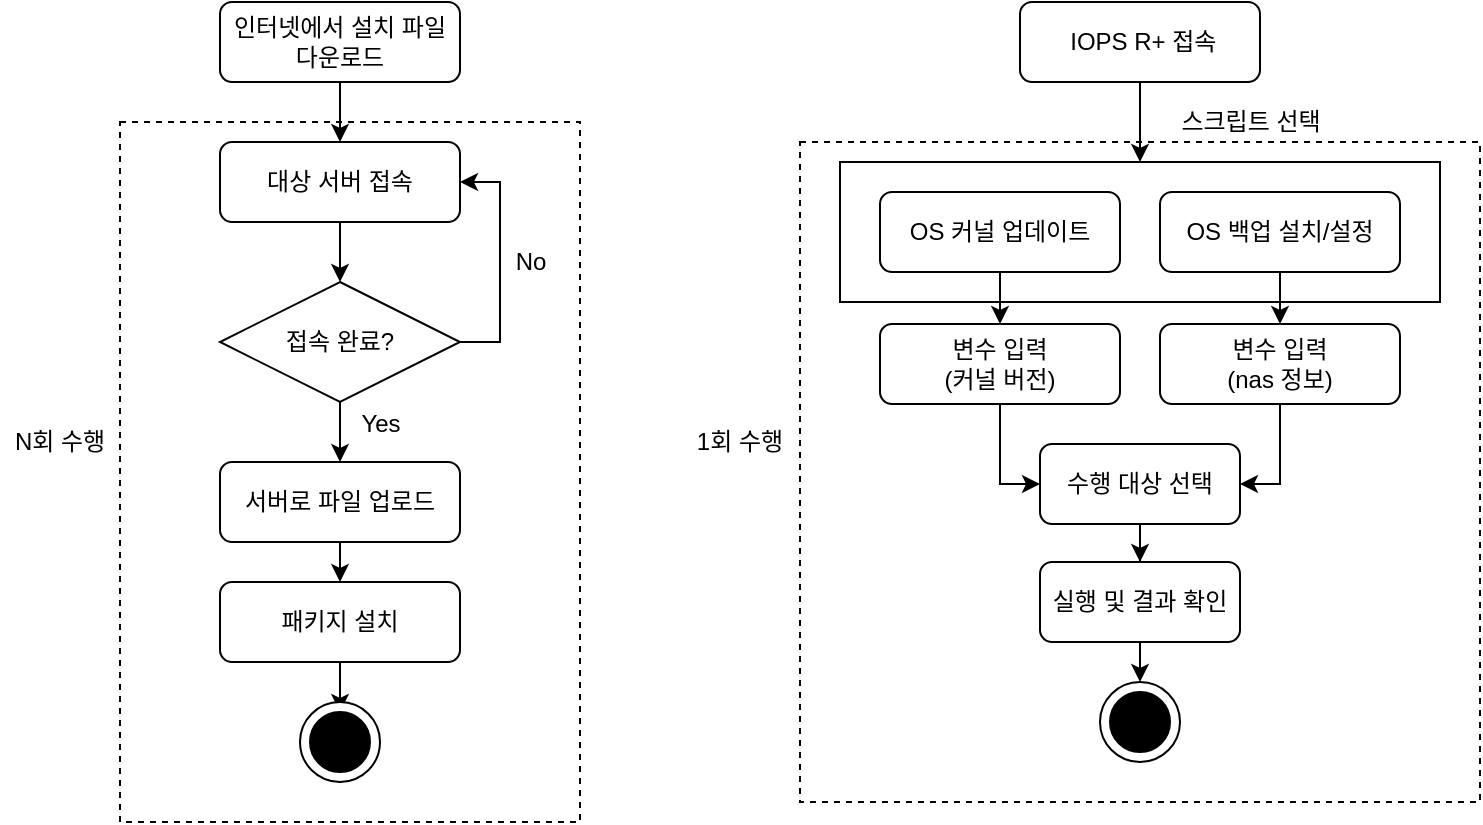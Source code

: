 <mxfile version="15.2.1" type="github">
  <diagram id="C5RBs43oDa-KdzZeNtuy" name="Page-1">
    <mxGraphModel dx="936" dy="584" grid="1" gridSize="10" guides="1" tooltips="1" connect="1" arrows="1" fold="1" page="1" pageScale="1" pageWidth="827" pageHeight="1169" math="0" shadow="0">
      <root>
        <mxCell id="WIyWlLk6GJQsqaUBKTNV-0" />
        <mxCell id="WIyWlLk6GJQsqaUBKTNV-1" parent="WIyWlLk6GJQsqaUBKTNV-0" />
        <mxCell id="TQvlU_hx5y4wcU5LANcY-45" value="" style="rounded=0;whiteSpace=wrap;html=1;dashed=1;" vertex="1" parent="WIyWlLk6GJQsqaUBKTNV-1">
          <mxGeometry x="450" y="150" width="340" height="330" as="geometry" />
        </mxCell>
        <mxCell id="TQvlU_hx5y4wcU5LANcY-12" value="" style="rounded=0;whiteSpace=wrap;html=1;dashed=1;" vertex="1" parent="WIyWlLk6GJQsqaUBKTNV-1">
          <mxGeometry x="110" y="140" width="230" height="350" as="geometry" />
        </mxCell>
        <mxCell id="TQvlU_hx5y4wcU5LANcY-14" style="edgeStyle=orthogonalEdgeStyle;rounded=0;orthogonalLoop=1;jettySize=auto;html=1;exitX=0.5;exitY=1;exitDx=0;exitDy=0;entryX=0.5;entryY=0;entryDx=0;entryDy=0;" edge="1" parent="WIyWlLk6GJQsqaUBKTNV-1" source="WIyWlLk6GJQsqaUBKTNV-3" target="TQvlU_hx5y4wcU5LANcY-0">
          <mxGeometry relative="1" as="geometry" />
        </mxCell>
        <mxCell id="WIyWlLk6GJQsqaUBKTNV-3" value="인터넷에서 설치 파일 다운로드" style="rounded=1;whiteSpace=wrap;html=1;fontSize=12;glass=0;strokeWidth=1;shadow=0;" parent="WIyWlLk6GJQsqaUBKTNV-1" vertex="1">
          <mxGeometry x="160" y="80" width="120" height="40" as="geometry" />
        </mxCell>
        <mxCell id="TQvlU_hx5y4wcU5LANcY-3" style="edgeStyle=orthogonalEdgeStyle;rounded=0;orthogonalLoop=1;jettySize=auto;html=1;exitX=0.5;exitY=1;exitDx=0;exitDy=0;entryX=0.5;entryY=0;entryDx=0;entryDy=0;" edge="1" parent="WIyWlLk6GJQsqaUBKTNV-1" source="TQvlU_hx5y4wcU5LANcY-0" target="TQvlU_hx5y4wcU5LANcY-2">
          <mxGeometry relative="1" as="geometry" />
        </mxCell>
        <mxCell id="TQvlU_hx5y4wcU5LANcY-0" value="대상 서버 접속" style="rounded=1;whiteSpace=wrap;html=1;fontSize=12;glass=0;strokeWidth=1;shadow=0;" vertex="1" parent="WIyWlLk6GJQsqaUBKTNV-1">
          <mxGeometry x="160" y="150" width="120" height="40" as="geometry" />
        </mxCell>
        <mxCell id="TQvlU_hx5y4wcU5LANcY-4" style="edgeStyle=orthogonalEdgeStyle;rounded=0;orthogonalLoop=1;jettySize=auto;html=1;exitX=1;exitY=0.5;exitDx=0;exitDy=0;entryX=1;entryY=0.5;entryDx=0;entryDy=0;" edge="1" parent="WIyWlLk6GJQsqaUBKTNV-1" source="TQvlU_hx5y4wcU5LANcY-2" target="TQvlU_hx5y4wcU5LANcY-0">
          <mxGeometry relative="1" as="geometry" />
        </mxCell>
        <mxCell id="TQvlU_hx5y4wcU5LANcY-6" style="edgeStyle=orthogonalEdgeStyle;rounded=0;orthogonalLoop=1;jettySize=auto;html=1;exitX=0.5;exitY=1;exitDx=0;exitDy=0;" edge="1" parent="WIyWlLk6GJQsqaUBKTNV-1" source="TQvlU_hx5y4wcU5LANcY-2" target="TQvlU_hx5y4wcU5LANcY-5">
          <mxGeometry relative="1" as="geometry" />
        </mxCell>
        <mxCell id="TQvlU_hx5y4wcU5LANcY-2" value="접속 완료?" style="rhombus;whiteSpace=wrap;html=1;" vertex="1" parent="WIyWlLk6GJQsqaUBKTNV-1">
          <mxGeometry x="160" y="220" width="120" height="60" as="geometry" />
        </mxCell>
        <mxCell id="TQvlU_hx5y4wcU5LANcY-11" style="edgeStyle=orthogonalEdgeStyle;rounded=0;orthogonalLoop=1;jettySize=auto;html=1;exitX=0.5;exitY=1;exitDx=0;exitDy=0;entryX=0.5;entryY=0;entryDx=0;entryDy=0;" edge="1" parent="WIyWlLk6GJQsqaUBKTNV-1" source="TQvlU_hx5y4wcU5LANcY-5" target="TQvlU_hx5y4wcU5LANcY-9">
          <mxGeometry relative="1" as="geometry" />
        </mxCell>
        <mxCell id="TQvlU_hx5y4wcU5LANcY-5" value="서버로 파일 업로드" style="rounded=1;whiteSpace=wrap;html=1;fontSize=12;glass=0;strokeWidth=1;shadow=0;" vertex="1" parent="WIyWlLk6GJQsqaUBKTNV-1">
          <mxGeometry x="160" y="310" width="120" height="40" as="geometry" />
        </mxCell>
        <mxCell id="TQvlU_hx5y4wcU5LANcY-7" value="No" style="text;html=1;align=center;verticalAlign=middle;resizable=0;points=[];autosize=1;strokeColor=none;fillColor=none;" vertex="1" parent="WIyWlLk6GJQsqaUBKTNV-1">
          <mxGeometry x="300" y="200" width="30" height="20" as="geometry" />
        </mxCell>
        <mxCell id="TQvlU_hx5y4wcU5LANcY-8" value="Yes" style="text;html=1;align=center;verticalAlign=middle;resizable=0;points=[];autosize=1;strokeColor=none;fillColor=none;" vertex="1" parent="WIyWlLk6GJQsqaUBKTNV-1">
          <mxGeometry x="220" y="281" width="40" height="20" as="geometry" />
        </mxCell>
        <mxCell id="TQvlU_hx5y4wcU5LANcY-20" style="edgeStyle=orthogonalEdgeStyle;rounded=0;orthogonalLoop=1;jettySize=auto;html=1;exitX=0.5;exitY=1;exitDx=0;exitDy=0;entryX=0.5;entryY=0;entryDx=0;entryDy=0;" edge="1" parent="WIyWlLk6GJQsqaUBKTNV-1" source="TQvlU_hx5y4wcU5LANcY-9" target="TQvlU_hx5y4wcU5LANcY-18">
          <mxGeometry relative="1" as="geometry" />
        </mxCell>
        <mxCell id="TQvlU_hx5y4wcU5LANcY-9" value="패키지 설치" style="rounded=1;whiteSpace=wrap;html=1;fontSize=12;glass=0;strokeWidth=1;shadow=0;" vertex="1" parent="WIyWlLk6GJQsqaUBKTNV-1">
          <mxGeometry x="160" y="370" width="120" height="40" as="geometry" />
        </mxCell>
        <mxCell id="TQvlU_hx5y4wcU5LANcY-19" value="" style="group" vertex="1" connectable="0" parent="WIyWlLk6GJQsqaUBKTNV-1">
          <mxGeometry x="200" y="430" width="40" height="40" as="geometry" />
        </mxCell>
        <mxCell id="TQvlU_hx5y4wcU5LANcY-17" value="" style="ellipse;whiteSpace=wrap;html=1;aspect=fixed;" vertex="1" parent="TQvlU_hx5y4wcU5LANcY-19">
          <mxGeometry width="40" height="40" as="geometry" />
        </mxCell>
        <mxCell id="TQvlU_hx5y4wcU5LANcY-18" value="" style="ellipse;whiteSpace=wrap;html=1;aspect=fixed;fillColor=#000000;" vertex="1" parent="TQvlU_hx5y4wcU5LANcY-19">
          <mxGeometry x="5" y="5" width="30" height="30" as="geometry" />
        </mxCell>
        <mxCell id="TQvlU_hx5y4wcU5LANcY-21" value="N회 수행" style="text;html=1;strokeColor=none;fillColor=none;align=center;verticalAlign=middle;whiteSpace=wrap;rounded=0;" vertex="1" parent="WIyWlLk6GJQsqaUBKTNV-1">
          <mxGeometry x="50" y="290" width="60" height="20" as="geometry" />
        </mxCell>
        <mxCell id="TQvlU_hx5y4wcU5LANcY-29" style="edgeStyle=orthogonalEdgeStyle;rounded=0;orthogonalLoop=1;jettySize=auto;html=1;exitX=0.5;exitY=1;exitDx=0;exitDy=0;entryX=0.5;entryY=0;entryDx=0;entryDy=0;" edge="1" parent="WIyWlLk6GJQsqaUBKTNV-1" source="TQvlU_hx5y4wcU5LANcY-23" target="TQvlU_hx5y4wcU5LANcY-28">
          <mxGeometry relative="1" as="geometry" />
        </mxCell>
        <mxCell id="TQvlU_hx5y4wcU5LANcY-23" value="&amp;nbsp;IOPS R+ 접속" style="rounded=1;whiteSpace=wrap;html=1;fontSize=12;glass=0;strokeWidth=1;shadow=0;" vertex="1" parent="WIyWlLk6GJQsqaUBKTNV-1">
          <mxGeometry x="560" y="80" width="120" height="40" as="geometry" />
        </mxCell>
        <mxCell id="TQvlU_hx5y4wcU5LANcY-30" value="" style="group" vertex="1" connectable="0" parent="WIyWlLk6GJQsqaUBKTNV-1">
          <mxGeometry x="470" y="160" width="300" height="70" as="geometry" />
        </mxCell>
        <mxCell id="TQvlU_hx5y4wcU5LANcY-28" value="" style="rounded=0;whiteSpace=wrap;html=1;fillColor=#FFFFFF;" vertex="1" parent="TQvlU_hx5y4wcU5LANcY-30">
          <mxGeometry width="300" height="70" as="geometry" />
        </mxCell>
        <mxCell id="TQvlU_hx5y4wcU5LANcY-25" value="OS 커널 업데이트" style="rounded=1;whiteSpace=wrap;html=1;fontSize=12;glass=0;strokeWidth=1;shadow=0;" vertex="1" parent="TQvlU_hx5y4wcU5LANcY-30">
          <mxGeometry x="20" y="15" width="120" height="40" as="geometry" />
        </mxCell>
        <mxCell id="TQvlU_hx5y4wcU5LANcY-26" value="OS 백업 설치/설정" style="rounded=1;whiteSpace=wrap;html=1;fontSize=12;glass=0;strokeWidth=1;shadow=0;" vertex="1" parent="TQvlU_hx5y4wcU5LANcY-30">
          <mxGeometry x="160" y="15" width="120" height="40" as="geometry" />
        </mxCell>
        <mxCell id="TQvlU_hx5y4wcU5LANcY-31" value="스크립트 선택" style="text;html=1;align=center;verticalAlign=middle;resizable=0;points=[];autosize=1;strokeColor=none;fillColor=none;" vertex="1" parent="WIyWlLk6GJQsqaUBKTNV-1">
          <mxGeometry x="630" y="130" width="90" height="20" as="geometry" />
        </mxCell>
        <mxCell id="TQvlU_hx5y4wcU5LANcY-37" style="edgeStyle=orthogonalEdgeStyle;rounded=0;orthogonalLoop=1;jettySize=auto;html=1;exitX=0.5;exitY=1;exitDx=0;exitDy=0;entryX=0;entryY=0.5;entryDx=0;entryDy=0;" edge="1" parent="WIyWlLk6GJQsqaUBKTNV-1" source="TQvlU_hx5y4wcU5LANcY-32" target="TQvlU_hx5y4wcU5LANcY-36">
          <mxGeometry relative="1" as="geometry">
            <Array as="points">
              <mxPoint x="550" y="321" />
            </Array>
          </mxGeometry>
        </mxCell>
        <mxCell id="TQvlU_hx5y4wcU5LANcY-32" value="변수 입력&lt;br&gt;(커널 버전)" style="rounded=1;whiteSpace=wrap;html=1;fontSize=12;glass=0;strokeWidth=1;shadow=0;" vertex="1" parent="WIyWlLk6GJQsqaUBKTNV-1">
          <mxGeometry x="490" y="241" width="120" height="40" as="geometry" />
        </mxCell>
        <mxCell id="TQvlU_hx5y4wcU5LANcY-38" style="edgeStyle=orthogonalEdgeStyle;rounded=0;orthogonalLoop=1;jettySize=auto;html=1;exitX=0.5;exitY=1;exitDx=0;exitDy=0;entryX=1;entryY=0.5;entryDx=0;entryDy=0;" edge="1" parent="WIyWlLk6GJQsqaUBKTNV-1" source="TQvlU_hx5y4wcU5LANcY-33" target="TQvlU_hx5y4wcU5LANcY-36">
          <mxGeometry relative="1" as="geometry" />
        </mxCell>
        <mxCell id="TQvlU_hx5y4wcU5LANcY-33" value="변수 입력&lt;br&gt;(nas 정보)" style="rounded=1;whiteSpace=wrap;html=1;fontSize=12;glass=0;strokeWidth=1;shadow=0;" vertex="1" parent="WIyWlLk6GJQsqaUBKTNV-1">
          <mxGeometry x="630" y="241" width="120" height="40" as="geometry" />
        </mxCell>
        <mxCell id="TQvlU_hx5y4wcU5LANcY-34" style="edgeStyle=orthogonalEdgeStyle;rounded=0;orthogonalLoop=1;jettySize=auto;html=1;exitX=0.5;exitY=1;exitDx=0;exitDy=0;entryX=0.5;entryY=0;entryDx=0;entryDy=0;" edge="1" parent="WIyWlLk6GJQsqaUBKTNV-1" source="TQvlU_hx5y4wcU5LANcY-25" target="TQvlU_hx5y4wcU5LANcY-32">
          <mxGeometry relative="1" as="geometry" />
        </mxCell>
        <mxCell id="TQvlU_hx5y4wcU5LANcY-35" style="edgeStyle=orthogonalEdgeStyle;rounded=0;orthogonalLoop=1;jettySize=auto;html=1;exitX=0.5;exitY=1;exitDx=0;exitDy=0;entryX=0.5;entryY=0;entryDx=0;entryDy=0;" edge="1" parent="WIyWlLk6GJQsqaUBKTNV-1" source="TQvlU_hx5y4wcU5LANcY-26" target="TQvlU_hx5y4wcU5LANcY-33">
          <mxGeometry relative="1" as="geometry" />
        </mxCell>
        <mxCell id="TQvlU_hx5y4wcU5LANcY-43" style="edgeStyle=orthogonalEdgeStyle;rounded=0;orthogonalLoop=1;jettySize=auto;html=1;exitX=0.5;exitY=1;exitDx=0;exitDy=0;" edge="1" parent="WIyWlLk6GJQsqaUBKTNV-1" source="TQvlU_hx5y4wcU5LANcY-36" target="TQvlU_hx5y4wcU5LANcY-39">
          <mxGeometry relative="1" as="geometry" />
        </mxCell>
        <mxCell id="TQvlU_hx5y4wcU5LANcY-36" value="수행 대상 선택" style="rounded=1;whiteSpace=wrap;html=1;fontSize=12;glass=0;strokeWidth=1;shadow=0;" vertex="1" parent="WIyWlLk6GJQsqaUBKTNV-1">
          <mxGeometry x="570" y="301" width="100" height="40" as="geometry" />
        </mxCell>
        <mxCell id="TQvlU_hx5y4wcU5LANcY-44" style="edgeStyle=orthogonalEdgeStyle;rounded=0;orthogonalLoop=1;jettySize=auto;html=1;exitX=0.5;exitY=1;exitDx=0;exitDy=0;entryX=0.5;entryY=0;entryDx=0;entryDy=0;" edge="1" parent="WIyWlLk6GJQsqaUBKTNV-1" source="TQvlU_hx5y4wcU5LANcY-39" target="TQvlU_hx5y4wcU5LANcY-41">
          <mxGeometry relative="1" as="geometry" />
        </mxCell>
        <mxCell id="TQvlU_hx5y4wcU5LANcY-39" value="실행 및 결과 확인" style="rounded=1;whiteSpace=wrap;html=1;fontSize=12;glass=0;strokeWidth=1;shadow=0;" vertex="1" parent="WIyWlLk6GJQsqaUBKTNV-1">
          <mxGeometry x="570" y="360" width="100" height="40" as="geometry" />
        </mxCell>
        <mxCell id="TQvlU_hx5y4wcU5LANcY-40" value="" style="group" vertex="1" connectable="0" parent="WIyWlLk6GJQsqaUBKTNV-1">
          <mxGeometry x="600" y="420" width="40" height="40" as="geometry" />
        </mxCell>
        <mxCell id="TQvlU_hx5y4wcU5LANcY-41" value="" style="ellipse;whiteSpace=wrap;html=1;aspect=fixed;" vertex="1" parent="TQvlU_hx5y4wcU5LANcY-40">
          <mxGeometry width="40" height="40" as="geometry" />
        </mxCell>
        <mxCell id="TQvlU_hx5y4wcU5LANcY-42" value="" style="ellipse;whiteSpace=wrap;html=1;aspect=fixed;fillColor=#000000;" vertex="1" parent="TQvlU_hx5y4wcU5LANcY-40">
          <mxGeometry x="5" y="5" width="30" height="30" as="geometry" />
        </mxCell>
        <mxCell id="TQvlU_hx5y4wcU5LANcY-47" value="1회 수행" style="text;html=1;strokeColor=none;fillColor=none;align=center;verticalAlign=middle;whiteSpace=wrap;rounded=0;" vertex="1" parent="WIyWlLk6GJQsqaUBKTNV-1">
          <mxGeometry x="390" y="290" width="60" height="20" as="geometry" />
        </mxCell>
      </root>
    </mxGraphModel>
  </diagram>
</mxfile>
